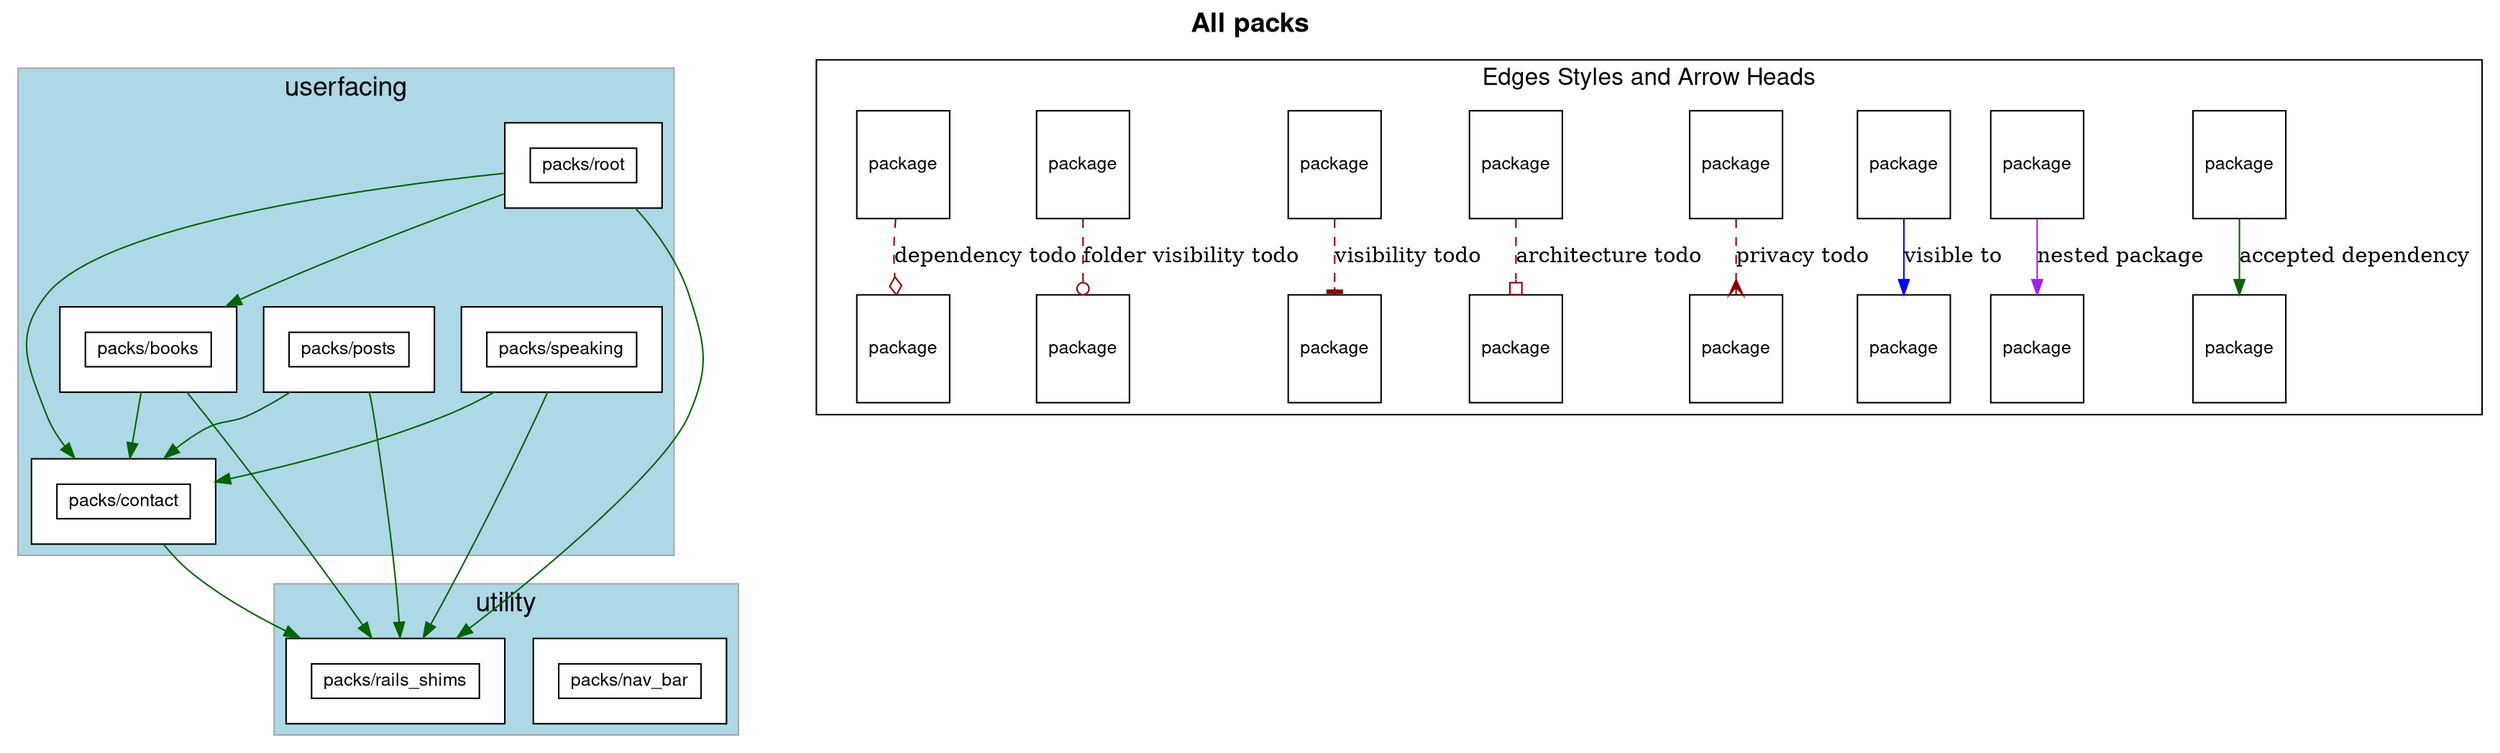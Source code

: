 digraph package_diagram {
  rankdir=TD
  graph [
    labelloc="t"
    fontname="Helvetica,Arial,sans-serif"
    dpi=100
    layout=dot
    label=<<b>All packs</b><br/>>
    fontsize=18
  ]
  node [
    fontname="Helvetica,Arial,sans-serif"
    fontsize=26.0
    fontcolor=black
    fillcolor=white
    color=black
    height=1.0
    style=filled
    shape=plain
  ]
    subgraph userfacing {
      shape=box
      color=darkgrey
      fillcolor=lightblue
      style=filled
        label="userfacing"
        cluster=true
        rank = 0        "packs/books" [
            fontsize=12.0
            label= <
                <table border='0' cellborder='1' cellspacing='0' cellpadding='16'><tr><td>
                  <table border='0' cellborder='1' cellspacing='0' cellpadding='4'>
                    <tr> <td port='private'> packs/books </td> </tr>
                  </table>
                  </td></tr>
                  </table>
              >
          ]
        
        "packs/contact" [
            fontsize=12.0
            label= <
                <table border='0' cellborder='1' cellspacing='0' cellpadding='16'><tr><td>
                  <table border='0' cellborder='1' cellspacing='0' cellpadding='4'>
                    <tr> <td port='private'> packs/contact </td> </tr>
                  </table>
                  </td></tr>
                  </table>
              >
          ]
        
        "packs/posts" [
            fontsize=12.0
            label= <
                <table border='0' cellborder='1' cellspacing='0' cellpadding='16'><tr><td>
                  <table border='0' cellborder='1' cellspacing='0' cellpadding='4'>
                    <tr> <td port='private'> packs/posts </td> </tr>
                  </table>
                  </td></tr>
                  </table>
              >
          ]
        
        "packs/root" [
            fontsize=12.0
            label= <
                <table border='0' cellborder='1' cellspacing='0' cellpadding='16'><tr><td>
                  <table border='0' cellborder='1' cellspacing='0' cellpadding='4'>
                    <tr> <td port='private'> packs/root </td> </tr>
                  </table>
                  </td></tr>
                  </table>
              >
          ]
        
        "packs/speaking" [
            fontsize=12.0
            label= <
                <table border='0' cellborder='1' cellspacing='0' cellpadding='16'><tr><td>
                  <table border='0' cellborder='1' cellspacing='0' cellpadding='4'>
                    <tr> <td port='private'> packs/speaking </td> </tr>
                  </table>
                  </td></tr>
                  </table>
              >
          ]
        
    }
    subgraph utility {
      shape=box
      color=darkgrey
      fillcolor=lightblue
      style=filled
        label="utility"
        cluster=true
        rank = 1        "packs/nav_bar" [
            fontsize=12.0
            label= <
                <table border='0' cellborder='1' cellspacing='0' cellpadding='16'><tr><td>
                  <table border='0' cellborder='1' cellspacing='0' cellpadding='4'>
                    <tr> <td port='private'> packs/nav_bar </td> </tr>
                  </table>
                  </td></tr>
                  </table>
              >
          ]
        
        "packs/rails_shims" [
            fontsize=12.0
            label= <
                <table border='0' cellborder='1' cellspacing='0' cellpadding='16'><tr><td>
                  <table border='0' cellborder='1' cellspacing='0' cellpadding='4'>
                    <tr> <td port='private'> packs/rails_shims </td> </tr>
                  </table>
                  </td></tr>
                  </table>
              >
          ]
        
    }
              "packs/books" -> "packs/nav_bar" [ style=invis ]
              "packs/contact" -> "packs/nav_bar" [ style=invis ]
              "packs/posts" -> "packs/nav_bar" [ style=invis ]
              "packs/root" -> "packs/nav_bar" [ style=invis ]
              "packs/speaking" -> "packs/nav_bar" [ style=invis ]
              "packs/books" -> "packs/rails_shims" [ style=invis ]
              "packs/contact" -> "packs/rails_shims" [ style=invis ]
              "packs/posts" -> "packs/rails_shims" [ style=invis ]
              "packs/root" -> "packs/rails_shims" [ style=invis ]
              "packs/speaking" -> "packs/rails_shims" [ style=invis ]
    subgraph NotInLayer {
      shape=box
      color=darkgrey
      fillcolor=lightblue
      style=filled
        cluster=false
    }
          "packs/books" -> "packs/rails_shims" [ color=darkgreen ]
          "packs/books" -> "packs/contact" [ color=darkgreen ]
          "packs/contact" -> "packs/rails_shims" [ color=darkgreen ]
          "packs/posts" -> "packs/rails_shims" [ color=darkgreen ]
          "packs/posts" -> "packs/contact" [ color=darkgreen ]
          "packs/root" -> "packs/rails_shims" [ color=darkgreen ]
          "packs/root" -> "packs/books" [ color=darkgreen ]
          "packs/root" -> "packs/contact" [ color=darkgreen ]
          "packs/speaking" -> "packs/rails_shims" [ color=darkgreen ]
          "packs/speaking" -> "packs/contact" [ color=darkgreen ]
    subgraph cluster_legend {
      fontsize=16
      label="Edges Styles and Arrow Heads"
      A [ fontsize=12 shape=box label="package"]
      B [ fontsize=12 shape=box label="package"]
      A -> B [label="accepted dependency" color=darkgreen]
      M [ fontsize=12 shape=box label="package"]
      N [ fontsize=12 shape=box label="package"]
      M -> N [label="nested package" color=purple]
      O [ fontsize=12 shape=box label="package"]
      P [ fontsize=12 shape=box label="package"]
      O -> P [label="visible to" color=blue]
      C [ fontsize=12 shape=box label="package"]
      D [ fontsize=12 shape=box label="package"]
      C -> D [label="privacy todo" color=darkred style=dashed arrowhead=crow]
      E [ fontsize=12 shape=box label="package"]
      F [ fontsize=12 shape=box label="package"]
      E -> F [label="architecture todo" color=darkred style=dashed arrowhead=obox]
      G [ fontsize=12 shape=box label="package"]
      H [ fontsize=12 shape=box label="package"]
      G -> H [label="visibility todo" color=darkred style=dashed arrowhead=tee]
      I [ fontsize=12 shape=box label="package"]
      J [ fontsize=12 shape=box label="package"]
      I -> J [label="folder visibility todo" color=darkred style=dashed arrowhead=odot]
      K [ fontsize=12 shape=box label="package"]
      L [ fontsize=12 shape=box label="package"]
      K -> L [label="dependency todo" color=darkred style=dashed arrowhead=odiamond]
      LEGEND_NODE_1 [ label="" peripheries=0 height=0 width=0 style=invis ]
      LEGEND_NODE_2 [ label="" peripheries=0 height=0 width=0 style=invis ]
      LEGEND_NODE_1 -> LEGEND_NODE_2 [ style=invis ]
    }
  subgraph cluster_teams_legend {
    fontsize=16
    label="Team Colors"


  }
    LEGEND_NODE_2 -> "" [style=invis]
}

